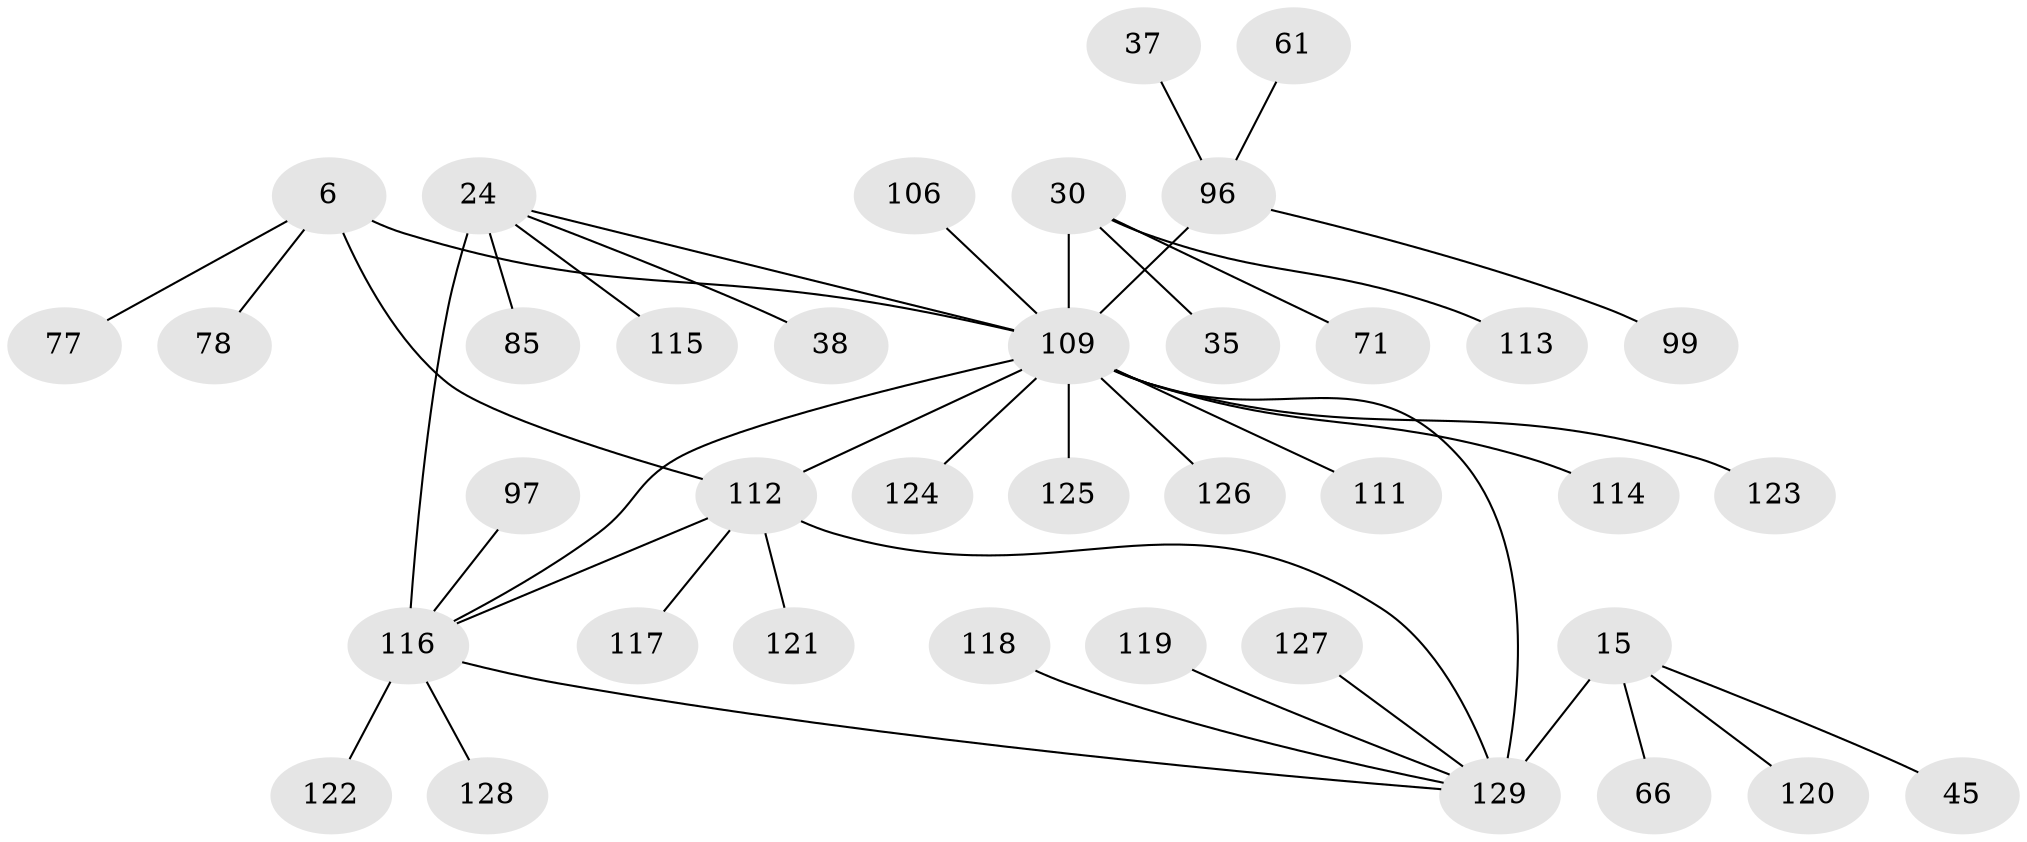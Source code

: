 // original degree distribution, {7: 0.046511627906976744, 10: 0.046511627906976744, 5: 0.015503875968992248, 12: 0.007751937984496124, 8: 0.03875968992248062, 11: 0.007751937984496124, 9: 0.031007751937984496, 6: 0.023255813953488372, 14: 0.007751937984496124, 13: 0.007751937984496124, 2: 0.17829457364341086, 3: 0.031007751937984496, 1: 0.5581395348837209}
// Generated by graph-tools (version 1.1) at 2025/59/03/04/25 21:59:12]
// undirected, 38 vertices, 42 edges
graph export_dot {
graph [start="1"]
  node [color=gray90,style=filled];
  6 [super="+1+3"];
  15 [super="+13"];
  24 [super="+20+22"];
  30 [super="+28"];
  35 [super="+33"];
  37;
  38;
  45;
  61;
  66;
  71;
  77;
  78;
  85;
  96 [super="+11"];
  97;
  99 [super="+53"];
  106 [super="+67"];
  109 [super="+103+79+93+95"];
  111 [super="+51"];
  112 [super="+49+110"];
  113;
  114 [super="+75"];
  115;
  116 [super="+42+104+80+88"];
  117;
  118;
  119 [super="+31"];
  120;
  121;
  122;
  123 [super="+72"];
  124;
  125;
  126 [super="+82"];
  127 [super="+56"];
  128 [super="+98"];
  129 [super="+91+17+43+50+48+92+107"];
  6 -- 77;
  6 -- 78;
  6 -- 109 [weight=2];
  6 -- 112 [weight=9];
  15 -- 45;
  15 -- 66;
  15 -- 120;
  15 -- 129 [weight=8];
  24 -- 38;
  24 -- 115;
  24 -- 85;
  24 -- 109;
  24 -- 116 [weight=9];
  30 -- 71;
  30 -- 113;
  30 -- 35;
  30 -- 109 [weight=9];
  37 -- 96;
  61 -- 96;
  96 -- 99;
  96 -- 109 [weight=8];
  97 -- 116;
  106 -- 109 [weight=3];
  109 -- 129 [weight=3];
  109 -- 111;
  109 -- 114;
  109 -- 126;
  109 -- 123;
  109 -- 124;
  109 -- 125;
  109 -- 116 [weight=2];
  109 -- 112;
  112 -- 129 [weight=2];
  112 -- 116 [weight=2];
  112 -- 117;
  112 -- 121;
  116 -- 129 [weight=2];
  116 -- 128;
  116 -- 122;
  118 -- 129;
  119 -- 129;
  127 -- 129;
}
